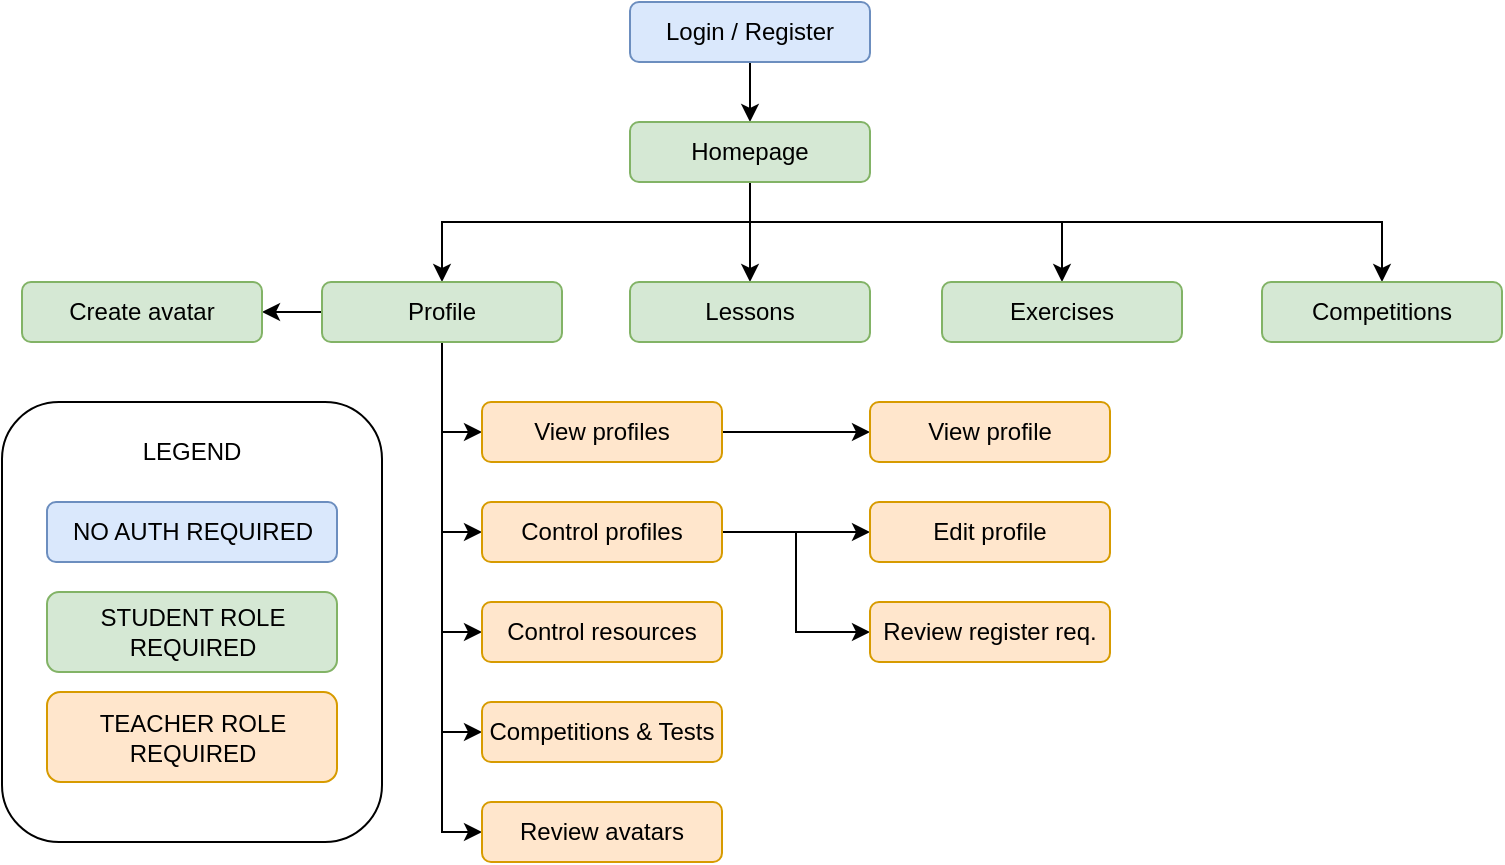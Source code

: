 <mxfile version="24.2.2" type="device">
  <diagram name="Страница-1" id="8PediWTSM5mvrZbjwUOG">
    <mxGraphModel dx="1434" dy="738" grid="1" gridSize="10" guides="1" tooltips="1" connect="1" arrows="1" fold="1" page="1" pageScale="1" pageWidth="827" pageHeight="1169" math="0" shadow="0">
      <root>
        <mxCell id="0" />
        <mxCell id="1" parent="0" />
        <mxCell id="EA1XZ2ppnJV56xZVUtNk-26" style="edgeStyle=orthogonalEdgeStyle;rounded=0;orthogonalLoop=1;jettySize=auto;html=1;" edge="1" parent="1" source="EA1XZ2ppnJV56xZVUtNk-1" target="EA1XZ2ppnJV56xZVUtNk-2">
          <mxGeometry relative="1" as="geometry" />
        </mxCell>
        <mxCell id="EA1XZ2ppnJV56xZVUtNk-1" value="Login / Register" style="rounded=1;whiteSpace=wrap;html=1;fillColor=#dae8fc;strokeColor=#6c8ebf;" vertex="1" parent="1">
          <mxGeometry x="354" y="40" width="120" height="30" as="geometry" />
        </mxCell>
        <mxCell id="EA1XZ2ppnJV56xZVUtNk-21" style="edgeStyle=orthogonalEdgeStyle;rounded=0;orthogonalLoop=1;jettySize=auto;html=1;" edge="1" parent="1" source="EA1XZ2ppnJV56xZVUtNk-2" target="EA1XZ2ppnJV56xZVUtNk-3">
          <mxGeometry relative="1" as="geometry" />
        </mxCell>
        <mxCell id="EA1XZ2ppnJV56xZVUtNk-22" style="edgeStyle=orthogonalEdgeStyle;rounded=0;orthogonalLoop=1;jettySize=auto;html=1;" edge="1" parent="1" source="EA1XZ2ppnJV56xZVUtNk-2" target="EA1XZ2ppnJV56xZVUtNk-6">
          <mxGeometry relative="1" as="geometry">
            <Array as="points">
              <mxPoint x="414" y="150" />
              <mxPoint x="260" y="150" />
            </Array>
          </mxGeometry>
        </mxCell>
        <mxCell id="EA1XZ2ppnJV56xZVUtNk-23" style="edgeStyle=orthogonalEdgeStyle;rounded=0;orthogonalLoop=1;jettySize=auto;html=1;" edge="1" parent="1" source="EA1XZ2ppnJV56xZVUtNk-2" target="EA1XZ2ppnJV56xZVUtNk-4">
          <mxGeometry relative="1" as="geometry">
            <Array as="points">
              <mxPoint x="414" y="150" />
              <mxPoint x="570" y="150" />
            </Array>
          </mxGeometry>
        </mxCell>
        <mxCell id="EA1XZ2ppnJV56xZVUtNk-24" style="edgeStyle=orthogonalEdgeStyle;rounded=0;orthogonalLoop=1;jettySize=auto;html=1;" edge="1" parent="1" source="EA1XZ2ppnJV56xZVUtNk-2" target="EA1XZ2ppnJV56xZVUtNk-5">
          <mxGeometry relative="1" as="geometry">
            <Array as="points">
              <mxPoint x="414" y="150" />
              <mxPoint x="730" y="150" />
            </Array>
          </mxGeometry>
        </mxCell>
        <mxCell id="EA1XZ2ppnJV56xZVUtNk-2" value="Homepage" style="rounded=1;whiteSpace=wrap;html=1;fillColor=#d5e8d4;strokeColor=#82b366;" vertex="1" parent="1">
          <mxGeometry x="354" y="100" width="120" height="30" as="geometry" />
        </mxCell>
        <mxCell id="EA1XZ2ppnJV56xZVUtNk-3" value="Lessons" style="rounded=1;whiteSpace=wrap;html=1;fillColor=#d5e8d4;strokeColor=#82b366;" vertex="1" parent="1">
          <mxGeometry x="354" y="180" width="120" height="30" as="geometry" />
        </mxCell>
        <mxCell id="EA1XZ2ppnJV56xZVUtNk-4" value="Exercises" style="rounded=1;whiteSpace=wrap;html=1;fillColor=#d5e8d4;strokeColor=#82b366;" vertex="1" parent="1">
          <mxGeometry x="510" y="180" width="120" height="30" as="geometry" />
        </mxCell>
        <mxCell id="EA1XZ2ppnJV56xZVUtNk-5" value="Competitions" style="rounded=1;whiteSpace=wrap;html=1;fillColor=#d5e8d4;strokeColor=#82b366;" vertex="1" parent="1">
          <mxGeometry x="670" y="180" width="120" height="30" as="geometry" />
        </mxCell>
        <mxCell id="EA1XZ2ppnJV56xZVUtNk-17" style="edgeStyle=orthogonalEdgeStyle;rounded=0;orthogonalLoop=1;jettySize=auto;html=1;entryX=0;entryY=0.5;entryDx=0;entryDy=0;" edge="1" parent="1" source="EA1XZ2ppnJV56xZVUtNk-6" target="EA1XZ2ppnJV56xZVUtNk-9">
          <mxGeometry relative="1" as="geometry" />
        </mxCell>
        <mxCell id="EA1XZ2ppnJV56xZVUtNk-18" style="edgeStyle=orthogonalEdgeStyle;rounded=0;orthogonalLoop=1;jettySize=auto;html=1;entryX=0;entryY=0.5;entryDx=0;entryDy=0;" edge="1" parent="1" source="EA1XZ2ppnJV56xZVUtNk-6" target="EA1XZ2ppnJV56xZVUtNk-10">
          <mxGeometry relative="1" as="geometry" />
        </mxCell>
        <mxCell id="EA1XZ2ppnJV56xZVUtNk-19" style="edgeStyle=orthogonalEdgeStyle;rounded=0;orthogonalLoop=1;jettySize=auto;html=1;entryX=0;entryY=0.5;entryDx=0;entryDy=0;" edge="1" parent="1" source="EA1XZ2ppnJV56xZVUtNk-6" target="EA1XZ2ppnJV56xZVUtNk-11">
          <mxGeometry relative="1" as="geometry" />
        </mxCell>
        <mxCell id="EA1XZ2ppnJV56xZVUtNk-20" style="edgeStyle=orthogonalEdgeStyle;rounded=0;orthogonalLoop=1;jettySize=auto;html=1;entryX=0;entryY=0.5;entryDx=0;entryDy=0;" edge="1" parent="1" source="EA1XZ2ppnJV56xZVUtNk-6" target="EA1XZ2ppnJV56xZVUtNk-12">
          <mxGeometry relative="1" as="geometry" />
        </mxCell>
        <mxCell id="EA1XZ2ppnJV56xZVUtNk-25" style="edgeStyle=orthogonalEdgeStyle;rounded=0;orthogonalLoop=1;jettySize=auto;html=1;" edge="1" parent="1" source="EA1XZ2ppnJV56xZVUtNk-6" target="EA1XZ2ppnJV56xZVUtNk-7">
          <mxGeometry relative="1" as="geometry" />
        </mxCell>
        <mxCell id="EA1XZ2ppnJV56xZVUtNk-37" style="edgeStyle=orthogonalEdgeStyle;rounded=0;orthogonalLoop=1;jettySize=auto;html=1;entryX=0;entryY=0.5;entryDx=0;entryDy=0;" edge="1" parent="1" source="EA1XZ2ppnJV56xZVUtNk-6" target="EA1XZ2ppnJV56xZVUtNk-8">
          <mxGeometry relative="1" as="geometry" />
        </mxCell>
        <mxCell id="EA1XZ2ppnJV56xZVUtNk-6" value="Profile" style="rounded=1;whiteSpace=wrap;html=1;fillColor=#d5e8d4;strokeColor=#82b366;" vertex="1" parent="1">
          <mxGeometry x="200" y="180" width="120" height="30" as="geometry" />
        </mxCell>
        <mxCell id="EA1XZ2ppnJV56xZVUtNk-7" value="Create avatar" style="rounded=1;whiteSpace=wrap;html=1;fillColor=#d5e8d4;strokeColor=#82b366;" vertex="1" parent="1">
          <mxGeometry x="50" y="180" width="120" height="30" as="geometry" />
        </mxCell>
        <mxCell id="EA1XZ2ppnJV56xZVUtNk-27" style="edgeStyle=orthogonalEdgeStyle;rounded=0;orthogonalLoop=1;jettySize=auto;html=1;" edge="1" parent="1" source="EA1XZ2ppnJV56xZVUtNk-8" target="EA1XZ2ppnJV56xZVUtNk-13">
          <mxGeometry relative="1" as="geometry" />
        </mxCell>
        <mxCell id="EA1XZ2ppnJV56xZVUtNk-8" value="View profiles" style="rounded=1;whiteSpace=wrap;html=1;fillColor=#ffe6cc;strokeColor=#d79b00;" vertex="1" parent="1">
          <mxGeometry x="280" y="240" width="120" height="30" as="geometry" />
        </mxCell>
        <mxCell id="EA1XZ2ppnJV56xZVUtNk-28" style="edgeStyle=orthogonalEdgeStyle;rounded=0;orthogonalLoop=1;jettySize=auto;html=1;" edge="1" parent="1" source="EA1XZ2ppnJV56xZVUtNk-9" target="EA1XZ2ppnJV56xZVUtNk-14">
          <mxGeometry relative="1" as="geometry" />
        </mxCell>
        <mxCell id="EA1XZ2ppnJV56xZVUtNk-29" style="edgeStyle=orthogonalEdgeStyle;rounded=0;orthogonalLoop=1;jettySize=auto;html=1;entryX=0;entryY=0.5;entryDx=0;entryDy=0;" edge="1" parent="1" source="EA1XZ2ppnJV56xZVUtNk-9" target="EA1XZ2ppnJV56xZVUtNk-15">
          <mxGeometry relative="1" as="geometry" />
        </mxCell>
        <mxCell id="EA1XZ2ppnJV56xZVUtNk-9" value="Control profiles" style="rounded=1;whiteSpace=wrap;html=1;fillColor=#ffe6cc;strokeColor=#d79b00;" vertex="1" parent="1">
          <mxGeometry x="280" y="290" width="120" height="30" as="geometry" />
        </mxCell>
        <mxCell id="EA1XZ2ppnJV56xZVUtNk-10" value="Control resources" style="rounded=1;whiteSpace=wrap;html=1;fillColor=#ffe6cc;strokeColor=#d79b00;" vertex="1" parent="1">
          <mxGeometry x="280" y="340" width="120" height="30" as="geometry" />
        </mxCell>
        <mxCell id="EA1XZ2ppnJV56xZVUtNk-11" value="Competitions &amp;amp; Tests" style="rounded=1;whiteSpace=wrap;html=1;fillColor=#ffe6cc;strokeColor=#d79b00;" vertex="1" parent="1">
          <mxGeometry x="280" y="390" width="120" height="30" as="geometry" />
        </mxCell>
        <mxCell id="EA1XZ2ppnJV56xZVUtNk-12" value="Review avatars" style="rounded=1;whiteSpace=wrap;html=1;fillColor=#ffe6cc;strokeColor=#d79b00;" vertex="1" parent="1">
          <mxGeometry x="280" y="440" width="120" height="30" as="geometry" />
        </mxCell>
        <mxCell id="EA1XZ2ppnJV56xZVUtNk-13" value="View profile" style="rounded=1;whiteSpace=wrap;html=1;fillColor=#ffe6cc;strokeColor=#d79b00;" vertex="1" parent="1">
          <mxGeometry x="474" y="240" width="120" height="30" as="geometry" />
        </mxCell>
        <mxCell id="EA1XZ2ppnJV56xZVUtNk-14" value="Edit profile" style="rounded=1;whiteSpace=wrap;html=1;fillColor=#ffe6cc;strokeColor=#d79b00;" vertex="1" parent="1">
          <mxGeometry x="474" y="290" width="120" height="30" as="geometry" />
        </mxCell>
        <mxCell id="EA1XZ2ppnJV56xZVUtNk-15" value="Review register req." style="rounded=1;whiteSpace=wrap;html=1;fillColor=#ffe6cc;strokeColor=#d79b00;" vertex="1" parent="1">
          <mxGeometry x="474" y="340" width="120" height="30" as="geometry" />
        </mxCell>
        <mxCell id="EA1XZ2ppnJV56xZVUtNk-30" value="" style="rounded=1;whiteSpace=wrap;html=1;" vertex="1" parent="1">
          <mxGeometry x="40" y="240" width="190" height="220" as="geometry" />
        </mxCell>
        <mxCell id="EA1XZ2ppnJV56xZVUtNk-31" value="LEGEND" style="text;html=1;align=center;verticalAlign=middle;whiteSpace=wrap;rounded=0;" vertex="1" parent="1">
          <mxGeometry x="105" y="250" width="60" height="30" as="geometry" />
        </mxCell>
        <mxCell id="EA1XZ2ppnJV56xZVUtNk-34" value="NO AUTH REQUIRED" style="rounded=1;whiteSpace=wrap;html=1;fillColor=#dae8fc;strokeColor=#6c8ebf;" vertex="1" parent="1">
          <mxGeometry x="62.5" y="290" width="145" height="30" as="geometry" />
        </mxCell>
        <mxCell id="EA1XZ2ppnJV56xZVUtNk-35" value="STUDENT ROLE REQUIRED" style="rounded=1;whiteSpace=wrap;html=1;fillColor=#d5e8d4;strokeColor=#82b366;" vertex="1" parent="1">
          <mxGeometry x="62.5" y="335" width="145" height="40" as="geometry" />
        </mxCell>
        <mxCell id="EA1XZ2ppnJV56xZVUtNk-36" value="TEACHER ROLE&lt;br&gt;REQUIRED" style="rounded=1;whiteSpace=wrap;html=1;fillColor=#ffe6cc;strokeColor=#d79b00;" vertex="1" parent="1">
          <mxGeometry x="62.5" y="385" width="145" height="45" as="geometry" />
        </mxCell>
      </root>
    </mxGraphModel>
  </diagram>
</mxfile>
